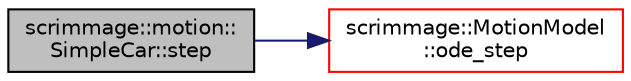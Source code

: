 digraph "scrimmage::motion::SimpleCar::step"
{
 // LATEX_PDF_SIZE
  edge [fontname="Helvetica",fontsize="10",labelfontname="Helvetica",labelfontsize="10"];
  node [fontname="Helvetica",fontsize="10",shape=record];
  rankdir="LR";
  Node1 [label="scrimmage::motion::\lSimpleCar::step",height=0.2,width=0.4,color="black", fillcolor="grey75", style="filled", fontcolor="black",tooltip=" "];
  Node1 -> Node2 [color="midnightblue",fontsize="10",style="solid",fontname="Helvetica"];
  Node2 [label="scrimmage::MotionModel\l::ode_step",height=0.2,width=0.4,color="red", fillcolor="white", style="filled",URL="$classscrimmage_1_1MotionModel.html#ac517470af8e0f4c6d9a0442f064faa43",tooltip=" "];
}

